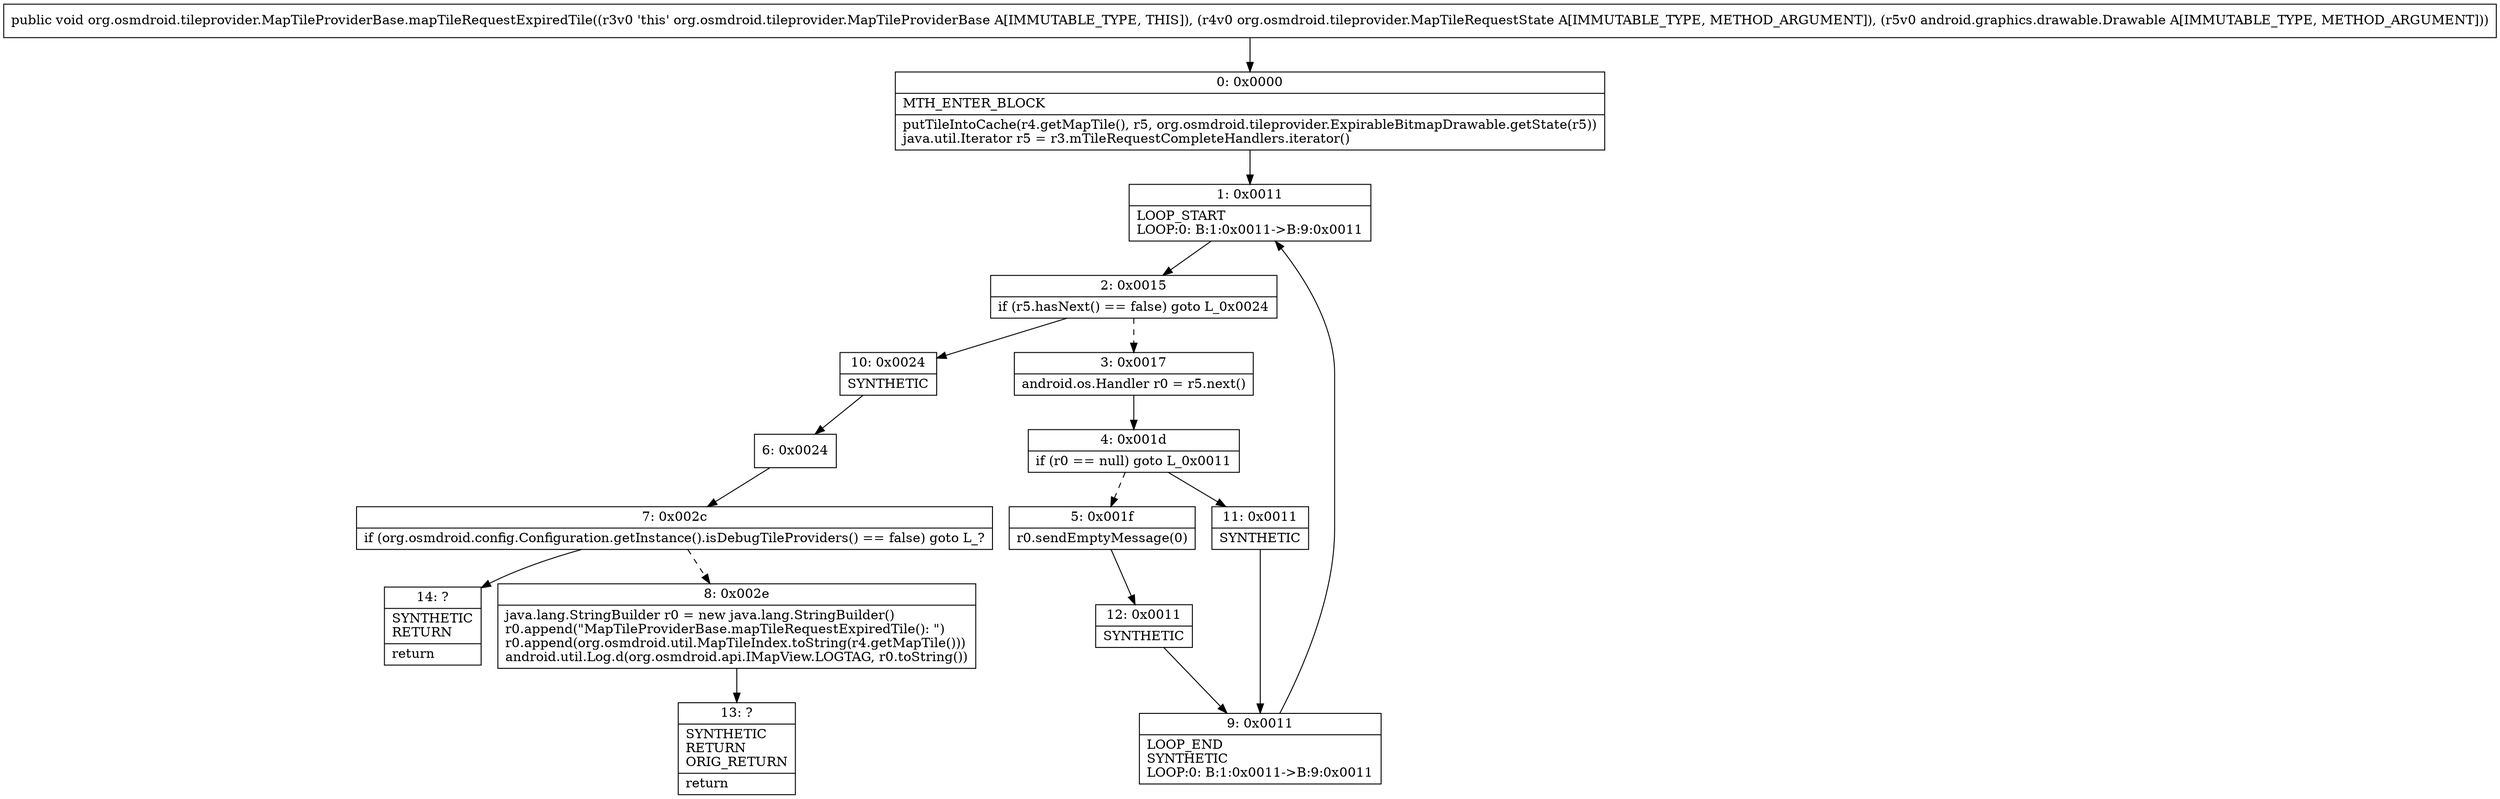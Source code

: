 digraph "CFG fororg.osmdroid.tileprovider.MapTileProviderBase.mapTileRequestExpiredTile(Lorg\/osmdroid\/tileprovider\/MapTileRequestState;Landroid\/graphics\/drawable\/Drawable;)V" {
Node_0 [shape=record,label="{0\:\ 0x0000|MTH_ENTER_BLOCK\l|putTileIntoCache(r4.getMapTile(), r5, org.osmdroid.tileprovider.ExpirableBitmapDrawable.getState(r5))\ljava.util.Iterator r5 = r3.mTileRequestCompleteHandlers.iterator()\l}"];
Node_1 [shape=record,label="{1\:\ 0x0011|LOOP_START\lLOOP:0: B:1:0x0011\-\>B:9:0x0011\l}"];
Node_2 [shape=record,label="{2\:\ 0x0015|if (r5.hasNext() == false) goto L_0x0024\l}"];
Node_3 [shape=record,label="{3\:\ 0x0017|android.os.Handler r0 = r5.next()\l}"];
Node_4 [shape=record,label="{4\:\ 0x001d|if (r0 == null) goto L_0x0011\l}"];
Node_5 [shape=record,label="{5\:\ 0x001f|r0.sendEmptyMessage(0)\l}"];
Node_6 [shape=record,label="{6\:\ 0x0024}"];
Node_7 [shape=record,label="{7\:\ 0x002c|if (org.osmdroid.config.Configuration.getInstance().isDebugTileProviders() == false) goto L_?\l}"];
Node_8 [shape=record,label="{8\:\ 0x002e|java.lang.StringBuilder r0 = new java.lang.StringBuilder()\lr0.append(\"MapTileProviderBase.mapTileRequestExpiredTile(): \")\lr0.append(org.osmdroid.util.MapTileIndex.toString(r4.getMapTile()))\landroid.util.Log.d(org.osmdroid.api.IMapView.LOGTAG, r0.toString())\l}"];
Node_9 [shape=record,label="{9\:\ 0x0011|LOOP_END\lSYNTHETIC\lLOOP:0: B:1:0x0011\-\>B:9:0x0011\l}"];
Node_10 [shape=record,label="{10\:\ 0x0024|SYNTHETIC\l}"];
Node_11 [shape=record,label="{11\:\ 0x0011|SYNTHETIC\l}"];
Node_12 [shape=record,label="{12\:\ 0x0011|SYNTHETIC\l}"];
Node_13 [shape=record,label="{13\:\ ?|SYNTHETIC\lRETURN\lORIG_RETURN\l|return\l}"];
Node_14 [shape=record,label="{14\:\ ?|SYNTHETIC\lRETURN\l|return\l}"];
MethodNode[shape=record,label="{public void org.osmdroid.tileprovider.MapTileProviderBase.mapTileRequestExpiredTile((r3v0 'this' org.osmdroid.tileprovider.MapTileProviderBase A[IMMUTABLE_TYPE, THIS]), (r4v0 org.osmdroid.tileprovider.MapTileRequestState A[IMMUTABLE_TYPE, METHOD_ARGUMENT]), (r5v0 android.graphics.drawable.Drawable A[IMMUTABLE_TYPE, METHOD_ARGUMENT])) }"];
MethodNode -> Node_0;
Node_0 -> Node_1;
Node_1 -> Node_2;
Node_2 -> Node_3[style=dashed];
Node_2 -> Node_10;
Node_3 -> Node_4;
Node_4 -> Node_5[style=dashed];
Node_4 -> Node_11;
Node_5 -> Node_12;
Node_6 -> Node_7;
Node_7 -> Node_8[style=dashed];
Node_7 -> Node_14;
Node_8 -> Node_13;
Node_9 -> Node_1;
Node_10 -> Node_6;
Node_11 -> Node_9;
Node_12 -> Node_9;
}

